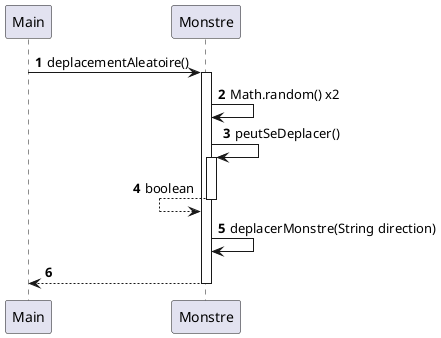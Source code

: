 @startuml
'https://plantuml.com/sequence-diagram

autonumber

Main -> Monstre: deplacementAleatoire()
activate Monstre

Monstre -> Monstre: Math.random() x2
Monstre -> Monstre: peutSeDeplacer()

activate Monstre
Monstre <-- Monstre: boolean
deactivate Monstre

Monstre -> Monstre: deplacerMonstre(String direction)

Main <-- Monstre
deactivate Monstre
@enduml